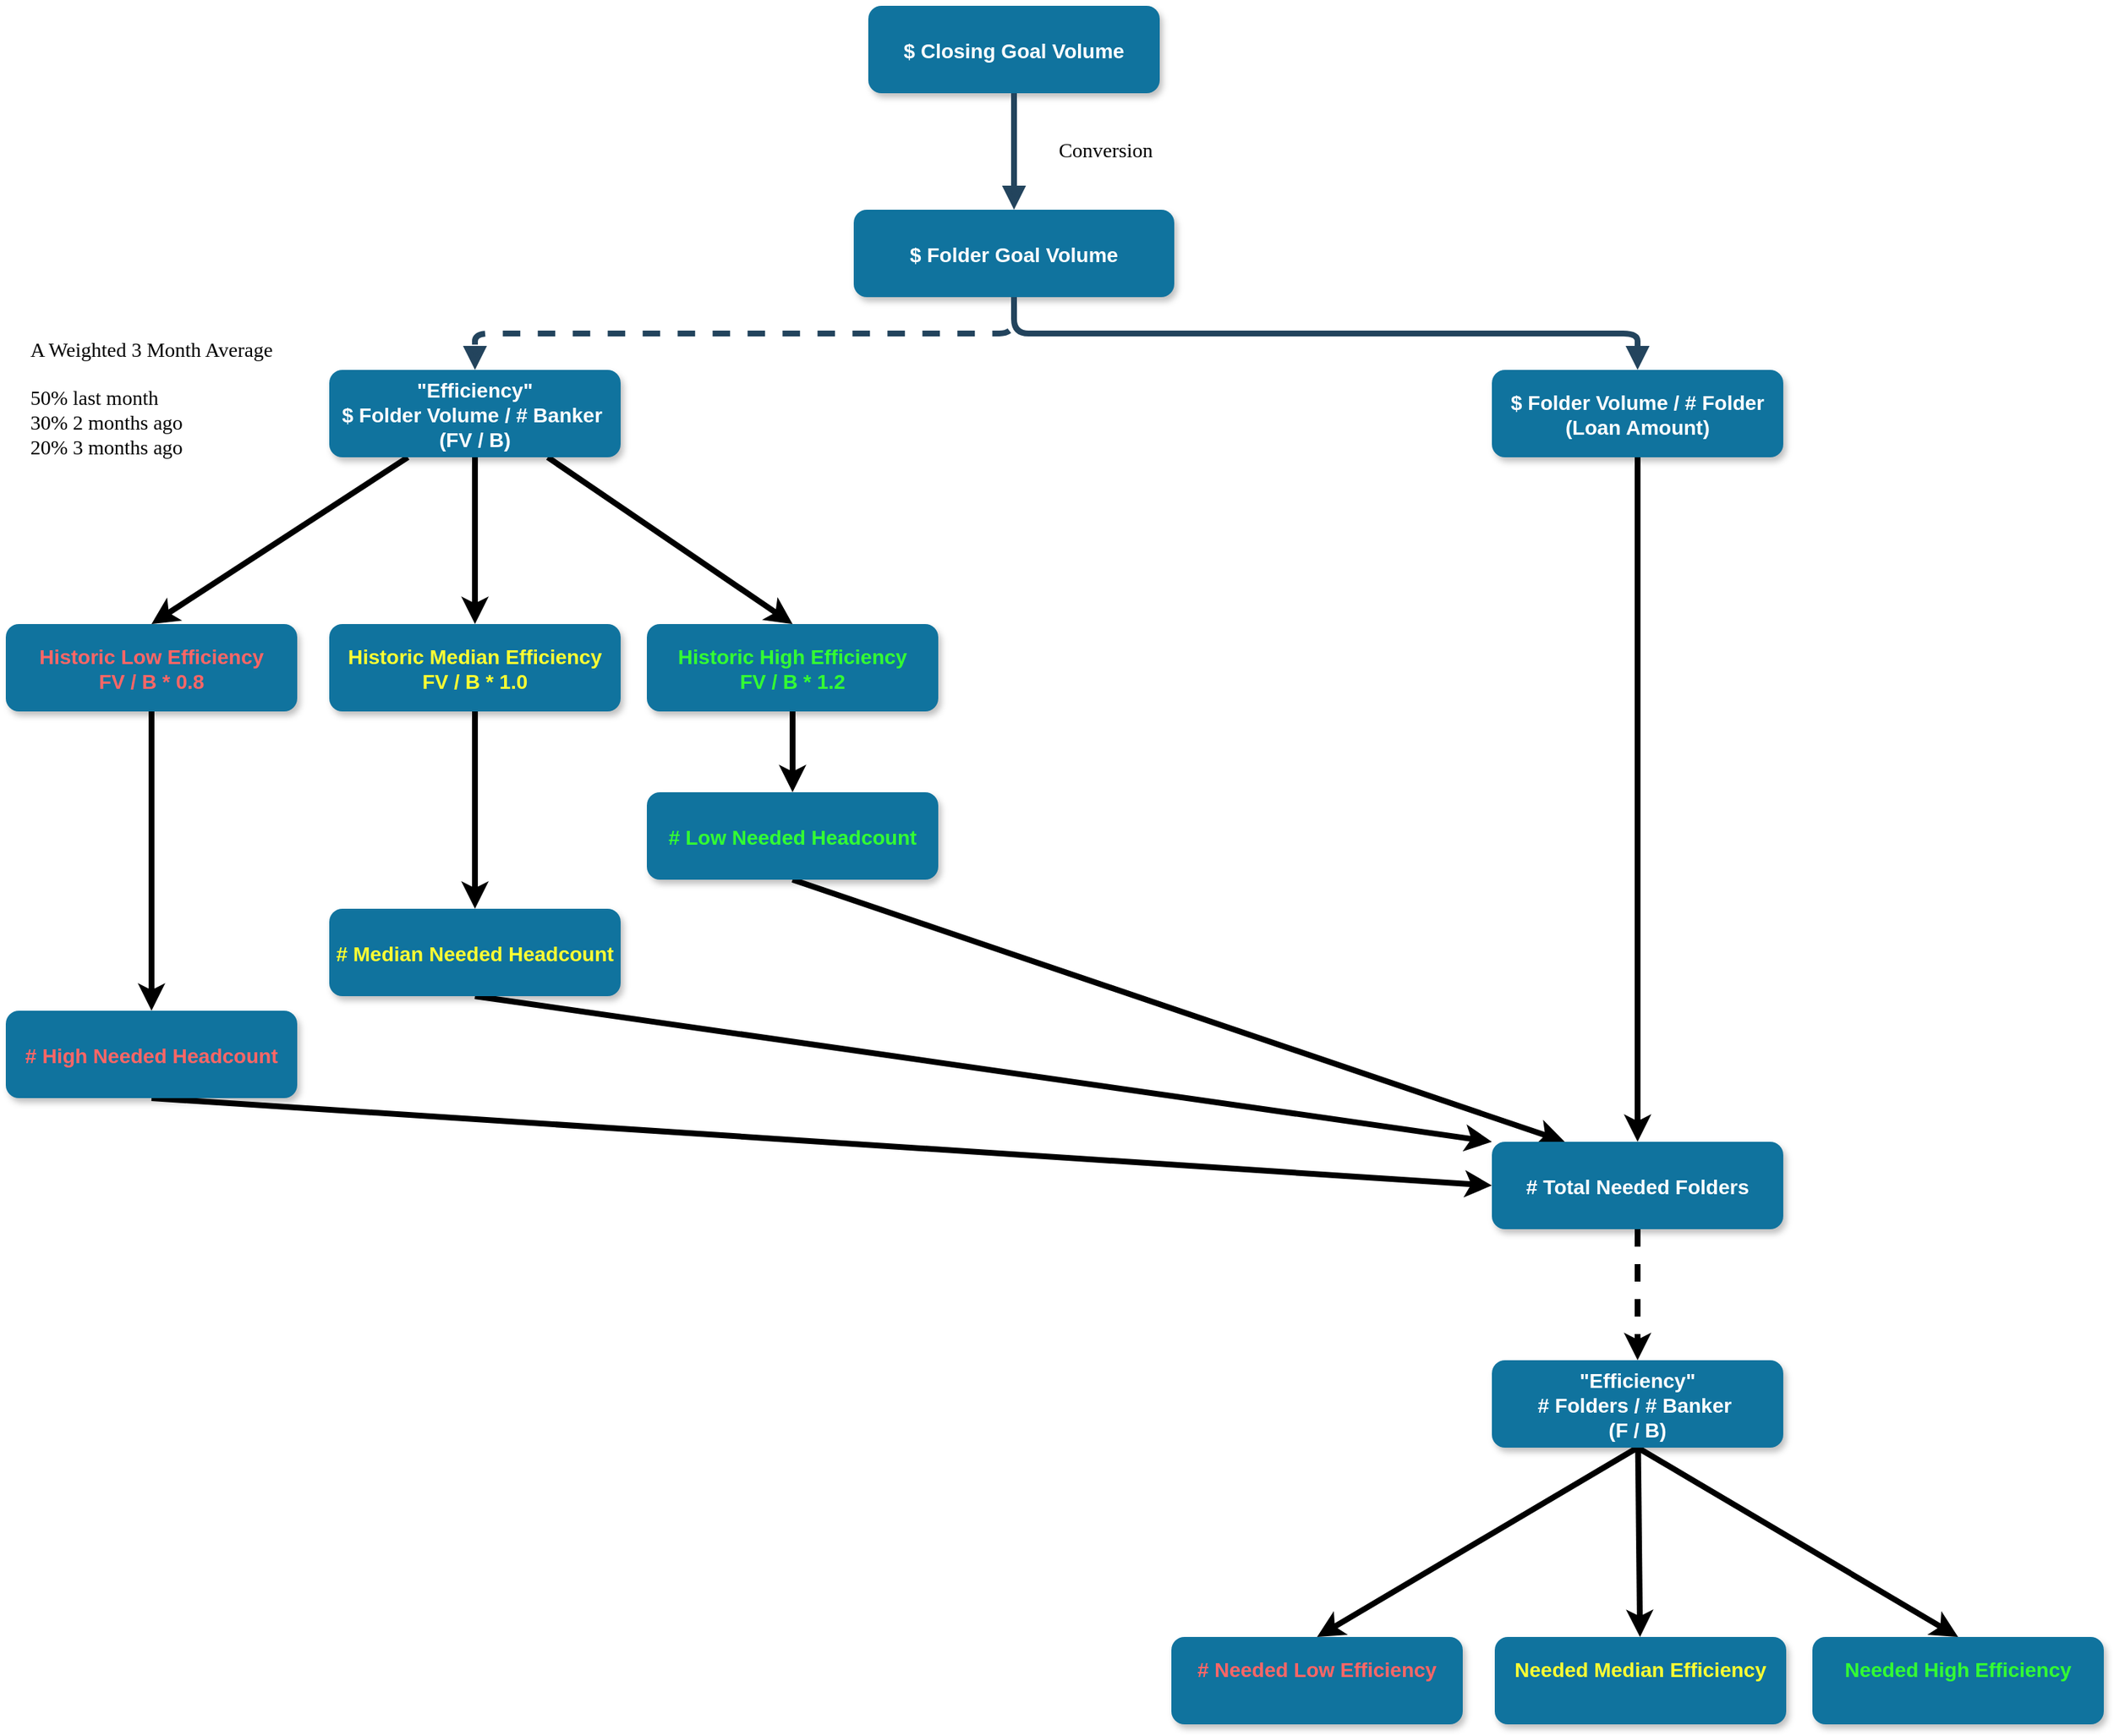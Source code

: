 <mxfile version="14.0.5" type="github">
  <diagram name="Page-1" id="97916047-d0de-89f5-080d-49f4d83e522f">
    <mxGraphModel dx="2031" dy="1110" grid="1" gridSize="10" guides="1" tooltips="1" connect="1" arrows="1" fold="1" page="1" pageScale="1.5" pageWidth="1169" pageHeight="827" background="#ffffff" math="0" shadow="0">
      <root>
        <mxCell id="0" />
        <mxCell id="1" parent="0" />
        <mxCell id="2" value="$ Closing Goal Volume" style="rounded=1;fillColor=#10739E;strokeColor=none;shadow=1;gradientColor=none;fontStyle=1;fontColor=#FFFFFF;fontSize=14;" parent="1" vertex="1">
          <mxGeometry x="692" y="20" width="200" height="60" as="geometry" />
        </mxCell>
        <mxCell id="3" value="$ Folder Goal Volume" style="rounded=1;fillColor=#10739E;strokeColor=none;shadow=1;gradientColor=none;fontStyle=1;fontColor=#FFFFFF;fontSize=14;" parent="1" vertex="1">
          <mxGeometry x="682" y="160" width="220" height="60" as="geometry" />
        </mxCell>
        <mxCell id="VFmPr1qDiU3jIdCY96pJ-63" value="" style="rounded=1;orthogonalLoop=1;jettySize=auto;html=1;strokeWidth=4;" parent="1" source="4" target="VFmPr1qDiU3jIdCY96pJ-61" edge="1">
          <mxGeometry relative="1" as="geometry" />
        </mxCell>
        <mxCell id="VFmPr1qDiU3jIdCY96pJ-64" style="edgeStyle=none;rounded=1;orthogonalLoop=1;jettySize=auto;html=1;entryX=0.5;entryY=0;entryDx=0;entryDy=0;strokeWidth=4;" parent="1" source="4" target="8" edge="1">
          <mxGeometry relative="1" as="geometry" />
        </mxCell>
        <mxCell id="VFmPr1qDiU3jIdCY96pJ-66" style="edgeStyle=none;rounded=1;orthogonalLoop=1;jettySize=auto;html=1;exitX=0.75;exitY=1;exitDx=0;exitDy=0;entryX=0.5;entryY=0;entryDx=0;entryDy=0;strokeWidth=4;" parent="1" source="4" target="VFmPr1qDiU3jIdCY96pJ-65" edge="1">
          <mxGeometry relative="1" as="geometry" />
        </mxCell>
        <mxCell id="4" value="&quot;Efficiency&quot;&#xa;$ Folder Volume / # Banker &#xa;(FV / B)" style="rounded=1;fillColor=#10739E;strokeColor=none;shadow=1;gradientColor=none;fontStyle=1;fontColor=#FFFFFF;fontSize=14;" parent="1" vertex="1">
          <mxGeometry x="322" y="270" width="200" height="60" as="geometry" />
        </mxCell>
        <mxCell id="6" value="$ Folder Volume / # Folder&#xa;(Loan Amount)" style="rounded=1;fillColor=#10739E;strokeColor=none;shadow=1;gradientColor=none;fontStyle=1;fontColor=#FFFFFF;fontSize=14;" parent="1" vertex="1">
          <mxGeometry x="1120" y="270" width="200" height="60" as="geometry" />
        </mxCell>
        <mxCell id="VFmPr1qDiU3jIdCY96pJ-68" value="" style="edgeStyle=none;rounded=1;orthogonalLoop=1;jettySize=auto;html=1;strokeWidth=4;" parent="1" source="8" target="VFmPr1qDiU3jIdCY96pJ-67" edge="1">
          <mxGeometry relative="1" as="geometry" />
        </mxCell>
        <mxCell id="8" value="Historic Low Efficiency&#xa;FV / B * 0.8" style="rounded=1;fillColor=#10739E;strokeColor=none;shadow=1;gradientColor=none;fontStyle=1;fontSize=14;fontColor=#FF6666;" parent="1" vertex="1">
          <mxGeometry x="100" y="444.5" width="200" height="60" as="geometry" />
        </mxCell>
        <mxCell id="29" value="" style="edgeStyle=elbowEdgeStyle;elbow=vertical;strokeWidth=4;endArrow=block;endFill=1;fontStyle=1;strokeColor=#23445D;" parent="1" source="2" target="3" edge="1">
          <mxGeometry x="42" y="-20" width="100" height="100" as="geometry">
            <mxPoint x="42" y="80" as="sourcePoint" />
            <mxPoint x="142" y="-20" as="targetPoint" />
          </mxGeometry>
        </mxCell>
        <mxCell id="31" value="" style="edgeStyle=elbowEdgeStyle;elbow=vertical;strokeWidth=4;endArrow=block;endFill=1;fontStyle=1;strokeColor=#23445D;dashed=1;" parent="1" source="3" target="4" edge="1">
          <mxGeometry x="42" y="-20" width="100" height="100" as="geometry">
            <mxPoint x="42" y="80" as="sourcePoint" />
            <mxPoint x="142" y="-20" as="targetPoint" />
          </mxGeometry>
        </mxCell>
        <mxCell id="32" value="" style="edgeStyle=elbowEdgeStyle;elbow=vertical;strokeWidth=4;endArrow=block;endFill=1;fontStyle=1;strokeColor=#23445D;" parent="1" source="3" target="6" edge="1">
          <mxGeometry x="42" y="-20" width="100" height="100" as="geometry">
            <mxPoint x="42" y="80" as="sourcePoint" />
            <mxPoint x="142" y="-20" as="targetPoint" />
          </mxGeometry>
        </mxCell>
        <mxCell id="VFmPr1qDiU3jIdCY96pJ-61" value="Historic Median Efficiency&#xa;FV / B * 1.0" style="rounded=1;fillColor=#10739E;strokeColor=none;shadow=1;gradientColor=none;fontStyle=1;fontSize=14;fontColor=#FFFF33;" parent="1" vertex="1">
          <mxGeometry x="322" y="444.5" width="200" height="60" as="geometry" />
        </mxCell>
        <mxCell id="VFmPr1qDiU3jIdCY96pJ-65" value="Historic High Efficiency&#xa;FV / B * 1.2" style="rounded=1;fillColor=#10739E;strokeColor=none;shadow=1;gradientColor=none;fontStyle=1;fontSize=14;fontColor=#33FF33;" parent="1" vertex="1">
          <mxGeometry x="540" y="444.5" width="200" height="60" as="geometry" />
        </mxCell>
        <mxCell id="VFmPr1qDiU3jIdCY96pJ-77" style="edgeStyle=none;rounded=1;orthogonalLoop=1;jettySize=auto;html=1;exitX=0.5;exitY=1;exitDx=0;exitDy=0;entryX=0;entryY=0.5;entryDx=0;entryDy=0;strokeWidth=4;" parent="1" source="VFmPr1qDiU3jIdCY96pJ-67" target="VFmPr1qDiU3jIdCY96pJ-76" edge="1">
          <mxGeometry relative="1" as="geometry" />
        </mxCell>
        <mxCell id="VFmPr1qDiU3jIdCY96pJ-67" value="# High Needed Headcount" style="rounded=1;fillColor=#10739E;strokeColor=none;shadow=1;gradientColor=none;fontStyle=1;fontSize=14;fontColor=#FF6666;" parent="1" vertex="1">
          <mxGeometry x="100" y="710" width="200" height="60" as="geometry" />
        </mxCell>
        <mxCell id="VFmPr1qDiU3jIdCY96pJ-69" value="" style="edgeStyle=none;rounded=1;orthogonalLoop=1;jettySize=auto;html=1;strokeWidth=4;" parent="1" target="VFmPr1qDiU3jIdCY96pJ-70" edge="1">
          <mxGeometry relative="1" as="geometry">
            <mxPoint x="422" y="504.5" as="sourcePoint" />
          </mxGeometry>
        </mxCell>
        <mxCell id="VFmPr1qDiU3jIdCY96pJ-78" style="edgeStyle=none;rounded=1;orthogonalLoop=1;jettySize=auto;html=1;exitX=0.5;exitY=1;exitDx=0;exitDy=0;entryX=0;entryY=0;entryDx=0;entryDy=0;strokeWidth=4;" parent="1" source="VFmPr1qDiU3jIdCY96pJ-70" target="VFmPr1qDiU3jIdCY96pJ-76" edge="1">
          <mxGeometry relative="1" as="geometry" />
        </mxCell>
        <mxCell id="VFmPr1qDiU3jIdCY96pJ-70" value="# Median Needed Headcount" style="rounded=1;fillColor=#10739E;strokeColor=none;shadow=1;gradientColor=none;fontStyle=1;fontSize=14;fontColor=#FFFF33;" parent="1" vertex="1">
          <mxGeometry x="322" y="640" width="200" height="60" as="geometry" />
        </mxCell>
        <mxCell id="VFmPr1qDiU3jIdCY96pJ-71" value="" style="edgeStyle=none;rounded=1;orthogonalLoop=1;jettySize=auto;html=1;strokeWidth=4;" parent="1" target="VFmPr1qDiU3jIdCY96pJ-72" edge="1">
          <mxGeometry relative="1" as="geometry">
            <mxPoint x="640" y="504.5" as="sourcePoint" />
          </mxGeometry>
        </mxCell>
        <mxCell id="VFmPr1qDiU3jIdCY96pJ-79" style="edgeStyle=none;rounded=1;orthogonalLoop=1;jettySize=auto;html=1;exitX=0.5;exitY=1;exitDx=0;exitDy=0;entryX=0.25;entryY=0;entryDx=0;entryDy=0;strokeWidth=4;" parent="1" source="VFmPr1qDiU3jIdCY96pJ-72" target="VFmPr1qDiU3jIdCY96pJ-76" edge="1">
          <mxGeometry relative="1" as="geometry" />
        </mxCell>
        <mxCell id="VFmPr1qDiU3jIdCY96pJ-72" value="# Low Needed Headcount" style="rounded=1;fillColor=#10739E;strokeColor=none;shadow=1;gradientColor=none;fontStyle=1;fontSize=14;fontColor=#33FF33;" parent="1" vertex="1">
          <mxGeometry x="540" y="560" width="200" height="60" as="geometry" />
        </mxCell>
        <mxCell id="VFmPr1qDiU3jIdCY96pJ-75" value="" style="edgeStyle=none;rounded=1;orthogonalLoop=1;jettySize=auto;html=1;strokeWidth=4;exitX=0.5;exitY=1;exitDx=0;exitDy=0;" parent="1" source="6" target="VFmPr1qDiU3jIdCY96pJ-76" edge="1">
          <mxGeometry relative="1" as="geometry">
            <mxPoint x="992" y="384.5" as="sourcePoint" />
          </mxGeometry>
        </mxCell>
        <mxCell id="VFmPr1qDiU3jIdCY96pJ-90" value="" style="edgeStyle=none;rounded=1;orthogonalLoop=1;jettySize=auto;html=1;strokeColor=#000000;strokeWidth=4;dashed=1;" parent="1" source="VFmPr1qDiU3jIdCY96pJ-76" target="VFmPr1qDiU3jIdCY96pJ-89" edge="1">
          <mxGeometry relative="1" as="geometry" />
        </mxCell>
        <mxCell id="VFmPr1qDiU3jIdCY96pJ-76" value="# Total Needed Folders" style="rounded=1;fillColor=#10739E;strokeColor=none;shadow=1;gradientColor=none;fontStyle=1;fontColor=#FFFFFF;fontSize=14;" parent="1" vertex="1">
          <mxGeometry x="1120" y="800" width="200" height="60" as="geometry" />
        </mxCell>
        <mxCell id="VFmPr1qDiU3jIdCY96pJ-80" value="# Needed Low Efficiency&#xa;" style="rounded=1;fillColor=#10739E;strokeColor=none;shadow=1;gradientColor=none;fontStyle=1;fontSize=14;fontColor=#FF6666;" parent="1" vertex="1">
          <mxGeometry x="900" y="1140" width="200" height="60" as="geometry" />
        </mxCell>
        <mxCell id="VFmPr1qDiU3jIdCY96pJ-81" value="Needed Median Efficiency&#xa;" style="rounded=1;fillColor=#10739E;strokeColor=none;shadow=1;gradientColor=none;fontStyle=1;fontSize=14;fontColor=#FFFF33;" parent="1" vertex="1">
          <mxGeometry x="1122" y="1140" width="200" height="60" as="geometry" />
        </mxCell>
        <mxCell id="VFmPr1qDiU3jIdCY96pJ-82" value="Needed High Efficiency&#xa;" style="rounded=1;fillColor=#10739E;strokeColor=none;shadow=1;gradientColor=none;fontStyle=1;fontSize=14;fontColor=#33FF33;" parent="1" vertex="1">
          <mxGeometry x="1340" y="1140" width="200" height="60" as="geometry" />
        </mxCell>
        <mxCell id="VFmPr1qDiU3jIdCY96pJ-87" value="&lt;font face=&quot;Verdana&quot; style=&quot;font-size: 14px&quot;&gt;Conversion&lt;/font&gt;" style="text;html=1;strokeColor=none;fillColor=none;align=center;verticalAlign=middle;whiteSpace=wrap;rounded=0;" parent="1" vertex="1">
          <mxGeometry x="790" y="100" width="130" height="40" as="geometry" />
        </mxCell>
        <mxCell id="VFmPr1qDiU3jIdCY96pJ-88" value="A Weighted 3 Month Average&lt;br style=&quot;font-size: 14px;&quot;&gt;&lt;br style=&quot;font-size: 14px;&quot;&gt;&lt;div style=&quot;text-align: left; font-size: 14px;&quot;&gt;&lt;span style=&quot;font-size: 14px;&quot;&gt;50% last month&lt;/span&gt;&lt;/div&gt;&lt;div style=&quot;text-align: left; font-size: 14px;&quot;&gt;&lt;span style=&quot;font-size: 14px;&quot;&gt;30% 2 months ago&lt;/span&gt;&lt;/div&gt;&lt;div style=&quot;text-align: left; font-size: 14px;&quot;&gt;&lt;span style=&quot;font-size: 14px;&quot;&gt;20% 3 months ago&lt;/span&gt;&lt;/div&gt;" style="text;html=1;strokeColor=none;fillColor=none;align=center;verticalAlign=middle;whiteSpace=wrap;rounded=0;fontFamily=Verdana;fontSize=14;" parent="1" vertex="1">
          <mxGeometry x="115" y="270" width="170" height="40" as="geometry" />
        </mxCell>
        <mxCell id="VFmPr1qDiU3jIdCY96pJ-91" value="" style="edgeStyle=none;rounded=1;orthogonalLoop=1;jettySize=auto;html=1;strokeColor=#000000;strokeWidth=4;" parent="1" source="VFmPr1qDiU3jIdCY96pJ-89" target="VFmPr1qDiU3jIdCY96pJ-81" edge="1">
          <mxGeometry relative="1" as="geometry" />
        </mxCell>
        <mxCell id="VFmPr1qDiU3jIdCY96pJ-92" style="edgeStyle=none;rounded=1;orthogonalLoop=1;jettySize=auto;html=1;entryX=0.5;entryY=0;entryDx=0;entryDy=0;strokeColor=#000000;strokeWidth=4;exitX=0.5;exitY=1;exitDx=0;exitDy=0;" parent="1" source="VFmPr1qDiU3jIdCY96pJ-89" target="VFmPr1qDiU3jIdCY96pJ-80" edge="1">
          <mxGeometry relative="1" as="geometry" />
        </mxCell>
        <mxCell id="VFmPr1qDiU3jIdCY96pJ-93" style="edgeStyle=none;rounded=1;orthogonalLoop=1;jettySize=auto;html=1;entryX=0.5;entryY=0;entryDx=0;entryDy=0;strokeColor=#000000;strokeWidth=4;exitX=0.5;exitY=1;exitDx=0;exitDy=0;" parent="1" source="VFmPr1qDiU3jIdCY96pJ-89" target="VFmPr1qDiU3jIdCY96pJ-82" edge="1">
          <mxGeometry relative="1" as="geometry" />
        </mxCell>
        <mxCell id="VFmPr1qDiU3jIdCY96pJ-89" value="&quot;Efficiency&quot;&#xa;# Folders / # Banker &#xa;(F / B)" style="rounded=1;fillColor=#10739E;strokeColor=none;shadow=1;gradientColor=none;fontStyle=1;fontColor=#FFFFFF;fontSize=14;" parent="1" vertex="1">
          <mxGeometry x="1120" y="950" width="200" height="60" as="geometry" />
        </mxCell>
      </root>
    </mxGraphModel>
  </diagram>
</mxfile>
